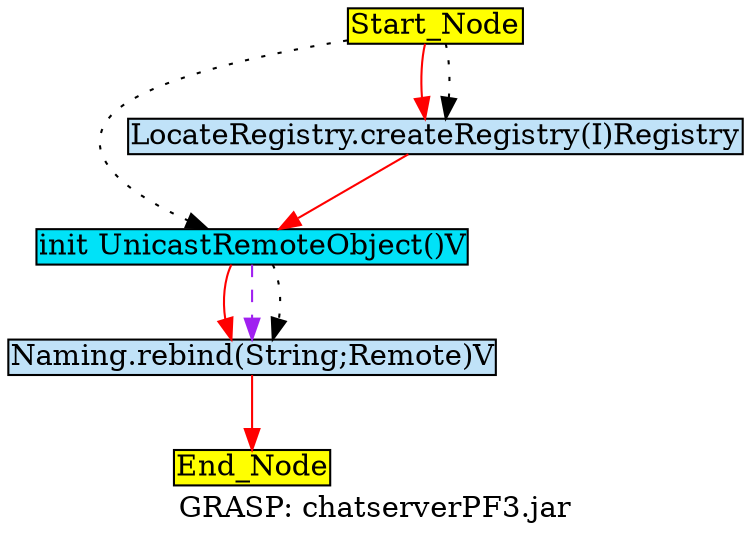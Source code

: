 digraph G {
	graph[label="GRASP: chatserverPF3.jar"];	node[style=filled,fillcolor ="white",shape=box,margin=0.02,width=0,height=0];
	"Start_Node"[fillcolor ="yellow",style="filled" ];
	"init UnicastRemoteObject()V"[fillcolor ="#00e2f8",style="filled" ];
	"End_Node"[fillcolor ="yellow",style="filled" ];
	"Start_Node"[fillcolor ="yellow",style="filled" ];
	"LocateRegistry.createRegistry(I)Registry"[fillcolor ="#c0e2f8",style="filled" ];
	"Naming.rebind(String;Remote)V"[fillcolor ="#c0e2f8",style="filled" ];
	"init UnicastRemoteObject()V" -> "Naming.rebind(String;Remote)V"[color="red",style=solid];
	"init UnicastRemoteObject()V" -> "Naming.rebind(String;Remote)V"[color="purple",style=dashed];
	"init UnicastRemoteObject()V" -> "Naming.rebind(String;Remote)V"[color="black",style=dotted];
	"Start_Node" -> "init UnicastRemoteObject()V"[color="black",style=dotted];
	"Start_Node" -> "LocateRegistry.createRegistry(I)Registry"[color="red",style=solid];
	"Start_Node" -> "LocateRegistry.createRegistry(I)Registry"[color="black",style=dotted];
	"LocateRegistry.createRegistry(I)Registry" -> "init UnicastRemoteObject()V"[color="red",style=solid];
	"Naming.rebind(String;Remote)V" -> "End_Node"[color="red",style=solid];
}
